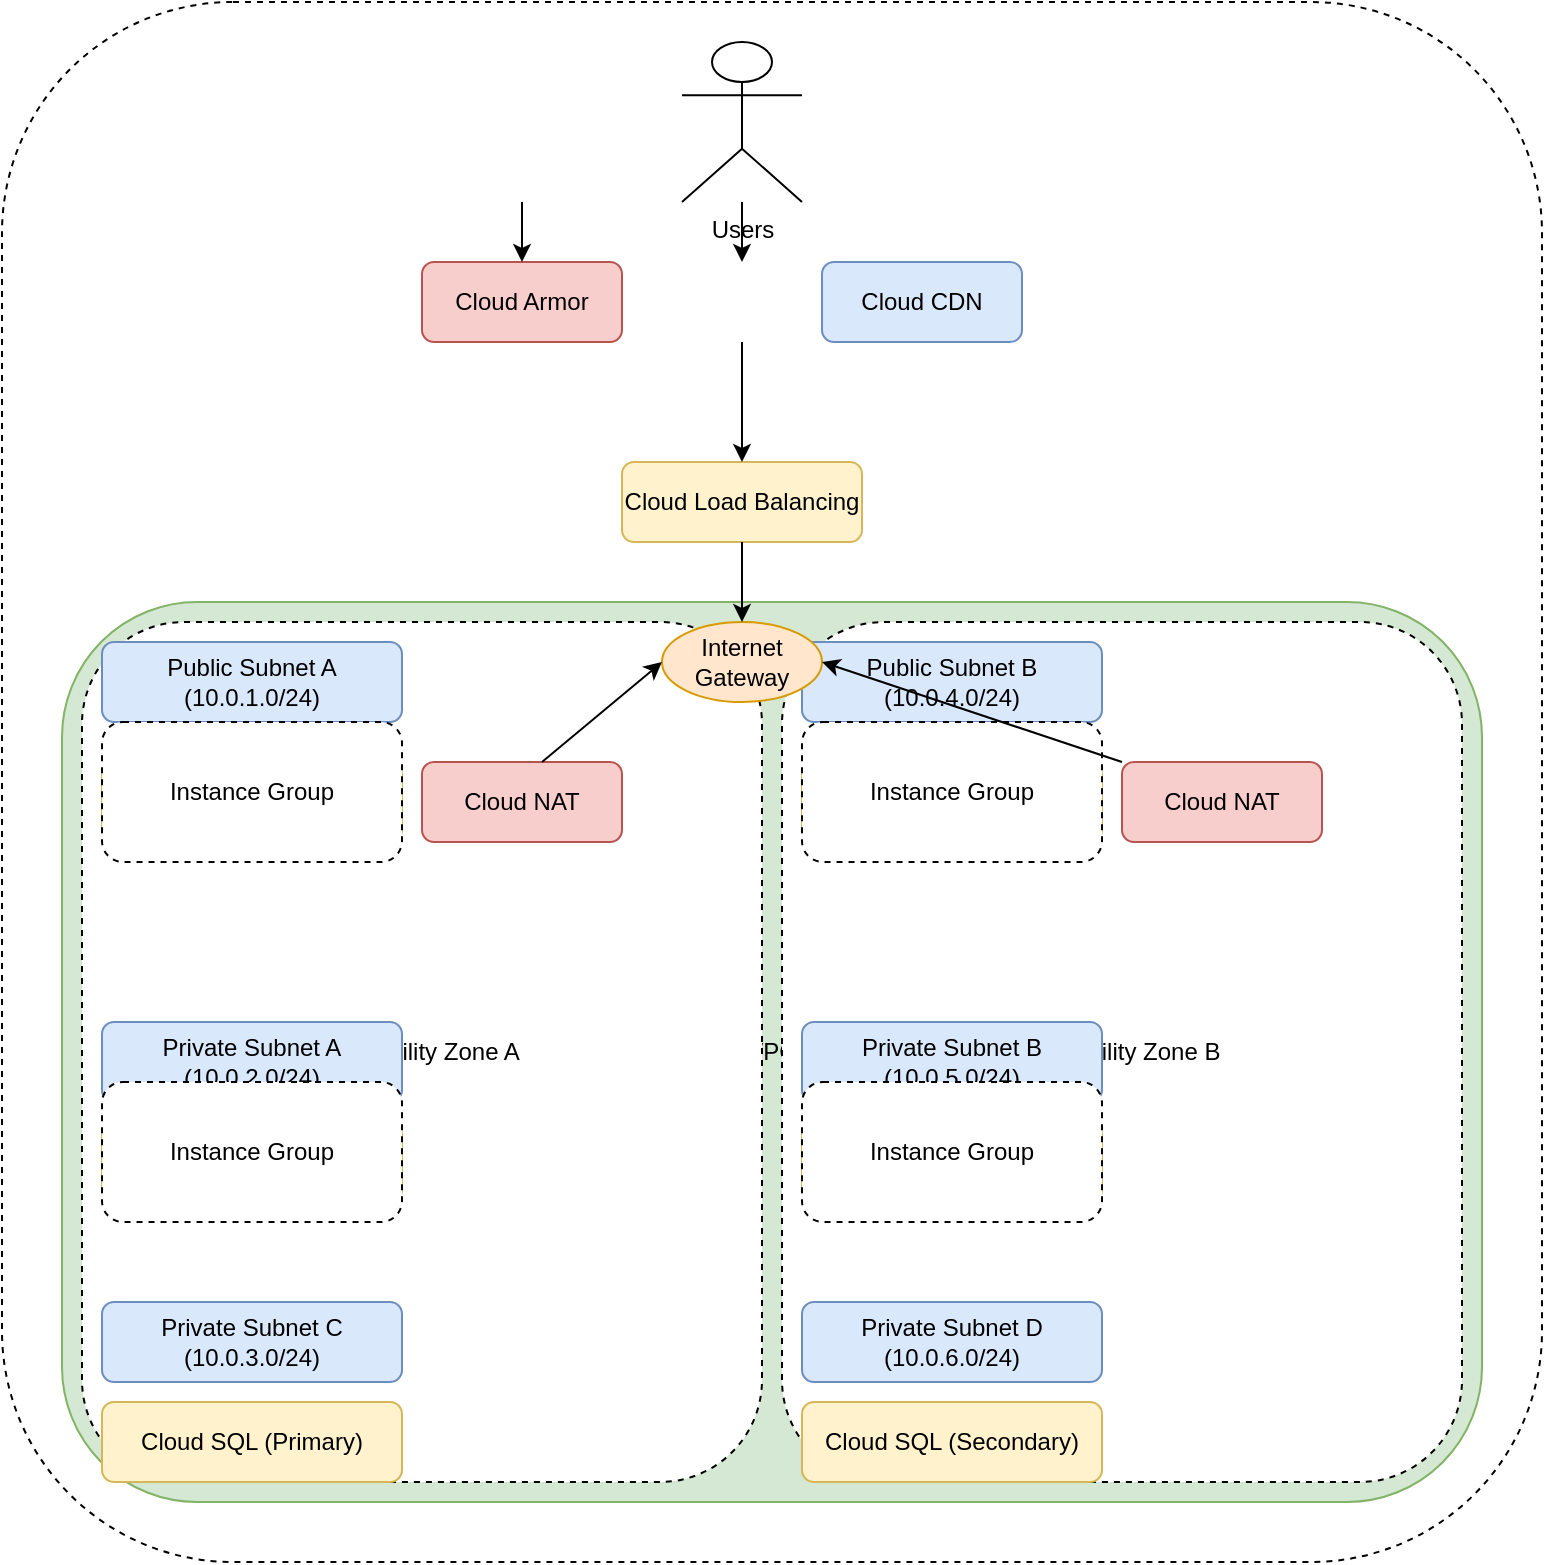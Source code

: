 <mxfile version="25.0.5" type="device">
  <diagram name="Page-1" id="sJ8v0H2T4sX0x-72W-xU">
    <mxGraphModel dx="1434" dy="931" grid="1" gridSize="10" guides="1" tooltips="1" connect="1" arrows="1" fold="1" page="1" pageScale="1" pageWidth="850" pageHeight="1100" math="0" shadow="0">
      <root>
        <mxCell id="0"/>
        <mxCell id="1" parent="0"/>
        <mxCell id="2" value="Region" style="rounded=1;whiteSpace=wrap;html=1;dashed=1;" vertex="1" parent="1">
          <mxGeometry x="40" y="20" width="770" height="780" as="geometry"/>
        </mxCell>
        <mxCell id="3" value="Users" style="shape=umlActor;verticalLabelPosition=bottom;verticalAlign=top;html=1;outline=0;" vertex="1" parent="1">
          <mxGeometry x="380" y="40" width="60" height="80" as="geometry"/>
        </mxCell>
        <mxCell id="4" value="Cloud Armor" style="rounded=1;whiteSpace=wrap;html=1;fillColor=#f8cecc;strokeColor=#b85450;" vertex="1" parent="1">
          <mxGeometry x="250" y="150" width="100" height="40" as="geometry"/>
        </mxCell>
        <mxCell id="5" value="Cloud CDN" style="rounded=1;whiteSpace=wrap;html=1;fillColor=#dae8fc;strokeColor=#6c8ebf;" vertex="1" parent="1">
          <mxGeometry x="450" y="150" width="100" height="40" as="geometry"/>
        </mxCell>
        <mxCell id="6" value="Cloud Load Balancing" style="rounded=1;whiteSpace=wrap;html=1;fillColor=#fff2cc;strokeColor=#d6b656;" vertex="1" parent="1">
          <mxGeometry x="350" y="250" width="120" height="40" as="geometry"/>
        </mxCell>
        <mxCell id="7" value="" style="endArrow=classic;html=1;rounded=0;" edge="1" parent="1">
          <mxGeometry width="50" height="50" relative="1" as="geometry">
            <mxPoint x="410" y="120" as="sourcePoint"/>
            <mxPoint x="410" y="150" as="targetPoint"/>
          </mxGeometry>
        </mxCell>
        <mxCell id="8" value="" style="endArrow=classic;html=1;rounded=0;" edge="1" parent="1">
          <mxGeometry width="50" height="50" relative="1" as="geometry">
            <mxPoint x="300" y="120" as="sourcePoint"/>
            <mxPoint x="300" y="150" as="targetPoint"/>
          </mxGeometry>
        </mxCell>
        <mxCell id="9" value="" style="endArrow=classic;html=1;rounded=0;" edge="1" parent="1">
          <mxGeometry width="50" height="50" relative="1" as="geometry">
            <mxPoint x="410" y="190" as="sourcePoint"/>
            <mxPoint x="410" y="250" as="targetPoint"/>
          </mxGeometry>
        </mxCell>
        <mxCell id="10" value="VPC" style="rounded=1;whiteSpace=wrap;html=1;fillColor=#d5e8d4;strokeColor=#82b366;" vertex="1" parent="1">
          <mxGeometry x="70" y="320" width="710" height="450" as="geometry"/>
        </mxCell>
        <mxCell id="11" value="Availability Zone A" style="rounded=1;whiteSpace=wrap;html=1;dashed=1;" vertex="1" parent="1">
          <mxGeometry x="80" y="330" width="340" height="430" as="geometry"/>
        </mxCell>
        <mxCell id="12" value="Availability Zone B" style="rounded=1;whiteSpace=wrap;html=1;dashed=1;" vertex="1" parent="1">
          <mxGeometry x="430" y="330" width="340" height="430" as="geometry"/>
        </mxCell>
        <mxCell id="13" value="Public Subnet A (10.0.1.0/24)" style="rounded=1;whiteSpace=wrap;html=1;fillColor=#dae8fc;strokeColor=#6c8ebf;" vertex="1" parent="1">
          <mxGeometry x="90" y="340" width="150" height="40" as="geometry"/>
        </mxCell>
        <mxCell id="14" value="Public Subnet B (10.0.4.0/24)" style="rounded=1;whiteSpace=wrap;html=1;fillColor=#dae8fc;strokeColor=#6c8ebf;" vertex="1" parent="1">
          <mxGeometry x="440" y="340" width="150" height="40" as="geometry"/>
        </mxCell>
        <mxCell id="15" value="Compute Engine" style="rounded=1;whiteSpace=wrap;html=1;fillColor=#fff2cc;strokeColor=#d6b656;" vertex="1" parent="1">
          <mxGeometry x="90" y="400" width="150" height="40" as="geometry"/>
        </mxCell>
        <mxCell id="16" value="Compute Engine" style="rounded=1;whiteSpace=wrap;html=1;fillColor=#fff2cc;strokeColor=#d6b656;" vertex="1" parent="1">
          <mxGeometry x="440" y="400" width="150" height="40" as="geometry"/>
        </mxCell>
        <mxCell id="17" value="Private Subnet A (10.0.2.0/24)" style="rounded=1;whiteSpace=wrap;html=1;fillColor=#dae8fc;strokeColor=#6c8ebf;" vertex="1" parent="1">
          <mxGeometry x="90" y="530" width="150" height="40" as="geometry"/>
        </mxCell>
        <mxCell id="18" value="Private Subnet B (10.0.5.0/24)" style="rounded=1;whiteSpace=wrap;html=1;fillColor=#dae8fc;strokeColor=#6c8ebf;" vertex="1" parent="1">
          <mxGeometry x="440" y="530" width="150" height="40" as="geometry"/>
        </mxCell>
        <mxCell id="19" value="App Engine" style="rounded=1;whiteSpace=wrap;html=1;fillColor=#fff2cc;strokeColor=#d6b656;" vertex="1" parent="1">
          <mxGeometry x="90" y="580" width="150" height="40" as="geometry"/>
        </mxCell>
        <mxCell id="20" value="App Engine" style="rounded=1;whiteSpace=wrap;html=1;fillColor=#fff2cc;strokeColor=#d6b656;" vertex="1" parent="1">
          <mxGeometry x="440" y="580" width="150" height="40" as="geometry"/>
        </mxCell>
        <mxCell id="21" value="Private Subnet C (10.0.3.0/24)" style="rounded=1;whiteSpace=wrap;html=1;fillColor=#dae8fc;strokeColor=#6c8ebf;" vertex="1" parent="1">
          <mxGeometry x="90" y="670" width="150" height="40" as="geometry"/>
        </mxCell>
        <mxCell id="22" value="Private Subnet D (10.0.6.0/24)" style="rounded=1;whiteSpace=wrap;html=1;fillColor=#dae8fc;strokeColor=#6c8ebf;" vertex="1" parent="1">
          <mxGeometry x="440" y="670" width="150" height="40" as="geometry"/>
        </mxCell>
        <mxCell id="23" value="Cloud SQL (Primary)" style="rounded=1;whiteSpace=wrap;html=1;fillColor=#fff2cc;strokeColor=#d6b656;" vertex="1" parent="1">
          <mxGeometry x="90" y="720" width="150" height="40" as="geometry"/>
        </mxCell>
        <mxCell id="24" value="Cloud SQL (Secondary)" style="rounded=1;whiteSpace=wrap;html=1;fillColor=#fff2cc;strokeColor=#d6b656;" vertex="1" parent="1">
          <mxGeometry x="440" y="720" width="150" height="40" as="geometry"/>
        </mxCell>
        <mxCell id="25" value="Cloud NAT" style="rounded=1;whiteSpace=wrap;html=1;fillColor=#f8cecc;strokeColor=#b85450;" vertex="1" parent="1">
          <mxGeometry x="250" y="400" width="100" height="40" as="geometry"/>
        </mxCell>
        <mxCell id="26" value="Cloud NAT" style="rounded=1;whiteSpace=wrap;html=1;fillColor=#f8cecc;strokeColor=#b85450;" vertex="1" parent="1">
          <mxGeometry x="600" y="400" width="100" height="40" as="geometry"/>
        </mxCell>
        <mxCell id="27" value="Instance Group" style="rounded=1;whiteSpace=wrap;html=1;dashed=1;" vertex="1" parent="1">
          <mxGeometry x="90" y="380" width="150" height="70" as="geometry"/>
        </mxCell>
        <mxCell id="28" value="Instance Group" style="rounded=1;whiteSpace=wrap;html=1;dashed=1;" vertex="1" parent="1">
          <mxGeometry x="440" y="380" width="150" height="70" as="geometry"/>
        </mxCell>
        <mxCell id="29" value="Instance Group" style="rounded=1;whiteSpace=wrap;html=1;dashed=1;" vertex="1" parent="1">
          <mxGeometry x="90" y="560" width="150" height="70" as="geometry"/>
        </mxCell>
        <mxCell id="30" value="Instance Group" style="rounded=1;whiteSpace=wrap;html=1;dashed=1;" vertex="1" parent="1">
          <mxGeometry x="440" y="560" width="150" height="70" as="geometry"/>
        </mxCell>
        <mxCell id="31" value="Internet Gateway" style="ellipse;whiteSpace=wrap;html=1;fillColor=#ffe6cc;strokeColor=#d79b00;" vertex="1" parent="1">
          <mxGeometry x="370" y="330" width="80" height="40" as="geometry"/>
        </mxCell>
        <mxCell id="32" value="" style="endArrow=classic;html=1;rounded=0;" edge="1" parent="1">
          <mxGeometry width="50" height="50" relative="1" as="geometry">
            <mxPoint x="410" y="290" as="sourcePoint"/>
            <mxPoint x="410" y="330" as="targetPoint"/>
          </mxGeometry>
        </mxCell>
        <mxCell id="33" value="" style="endArrow=classic;html=1;rounded=0;" edge="1" parent="1">
          <mxGeometry width="50" height="50" relative="1" as="geometry">
            <mxPoint x="310" y="400" as="sourcePoint"/>
            <mxPoint x="370" y="350" as="targetPoint"/>
          </mxGeometry>
        </mxCell>
        <mxCell id="34" value="" style="endArrow=classic;html=1;rounded=0;" edge="1" parent="1">
          <mxGeometry width="50" height="50" relative="1" as="geometry">
            <mxPoint x="600" y="400" as="sourcePoint"/>
            <mxPoint x="450" y="350" as="targetPoint"/>
          </mxGeometry>
        </mxCell>
      </root>
    </mxGraphModel>
  </diagram>
</mxfile>
